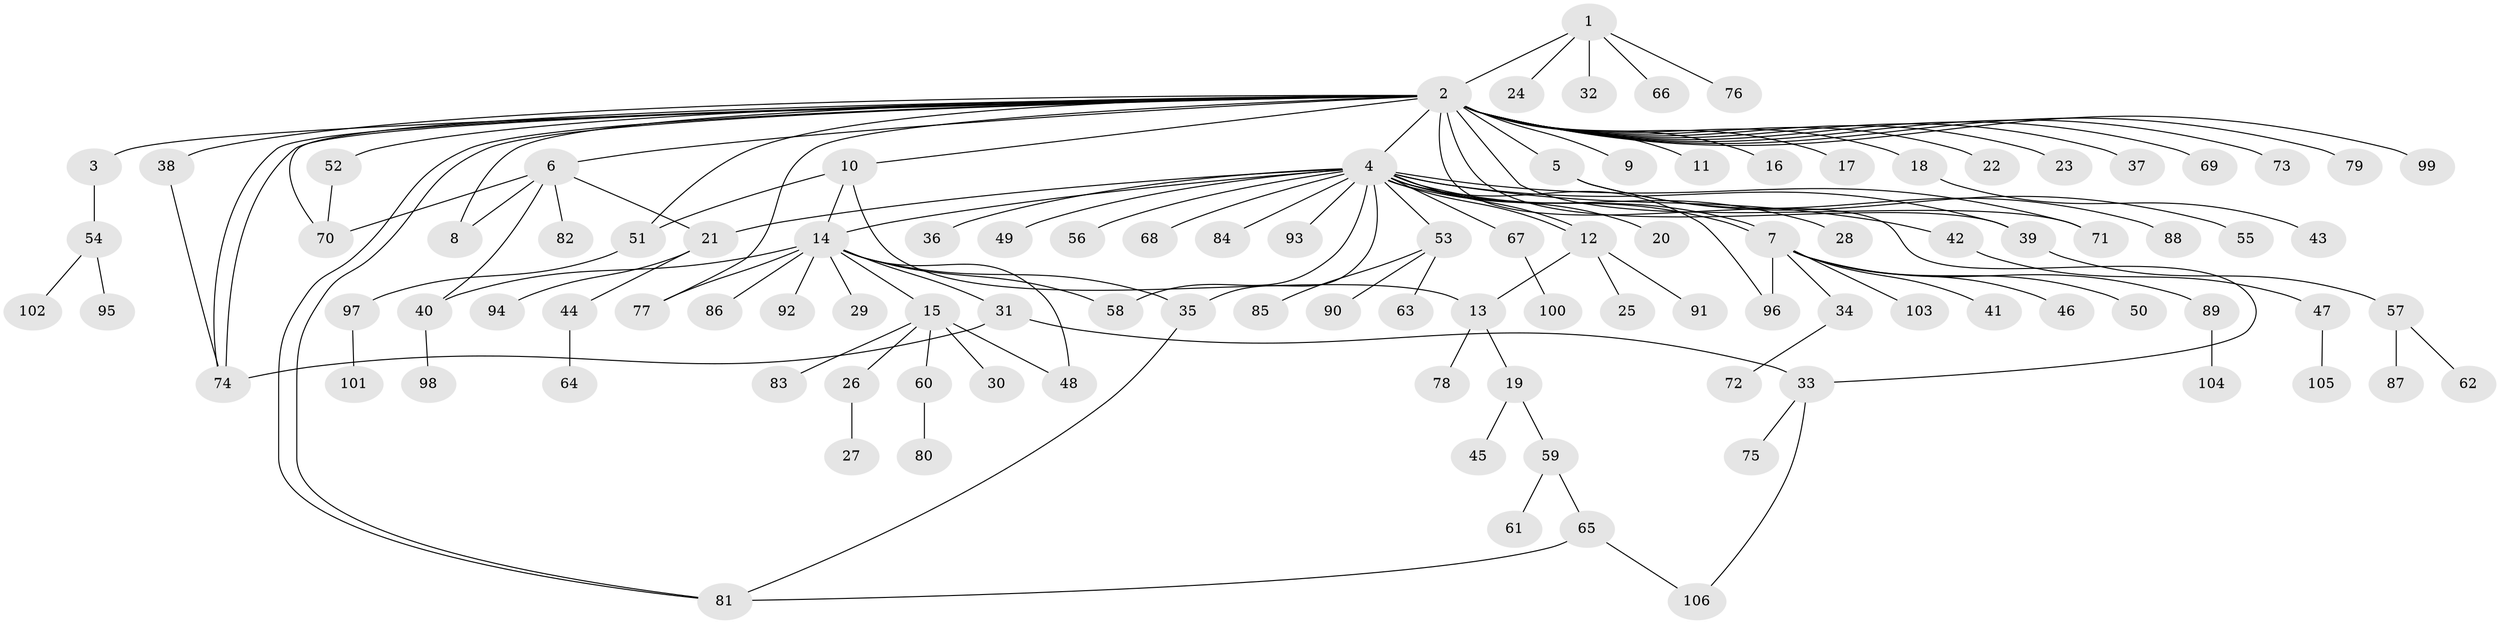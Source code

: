 // Generated by graph-tools (version 1.1) at 2025/47/03/09/25 04:47:52]
// undirected, 106 vertices, 130 edges
graph export_dot {
graph [start="1"]
  node [color=gray90,style=filled];
  1;
  2;
  3;
  4;
  5;
  6;
  7;
  8;
  9;
  10;
  11;
  12;
  13;
  14;
  15;
  16;
  17;
  18;
  19;
  20;
  21;
  22;
  23;
  24;
  25;
  26;
  27;
  28;
  29;
  30;
  31;
  32;
  33;
  34;
  35;
  36;
  37;
  38;
  39;
  40;
  41;
  42;
  43;
  44;
  45;
  46;
  47;
  48;
  49;
  50;
  51;
  52;
  53;
  54;
  55;
  56;
  57;
  58;
  59;
  60;
  61;
  62;
  63;
  64;
  65;
  66;
  67;
  68;
  69;
  70;
  71;
  72;
  73;
  74;
  75;
  76;
  77;
  78;
  79;
  80;
  81;
  82;
  83;
  84;
  85;
  86;
  87;
  88;
  89;
  90;
  91;
  92;
  93;
  94;
  95;
  96;
  97;
  98;
  99;
  100;
  101;
  102;
  103;
  104;
  105;
  106;
  1 -- 2;
  1 -- 24;
  1 -- 32;
  1 -- 66;
  1 -- 76;
  2 -- 3;
  2 -- 4;
  2 -- 5;
  2 -- 6;
  2 -- 8;
  2 -- 9;
  2 -- 10;
  2 -- 11;
  2 -- 16;
  2 -- 17;
  2 -- 18;
  2 -- 22;
  2 -- 23;
  2 -- 33;
  2 -- 37;
  2 -- 38;
  2 -- 39;
  2 -- 51;
  2 -- 52;
  2 -- 69;
  2 -- 70;
  2 -- 71;
  2 -- 73;
  2 -- 74;
  2 -- 74;
  2 -- 77;
  2 -- 79;
  2 -- 81;
  2 -- 81;
  2 -- 99;
  3 -- 54;
  4 -- 7;
  4 -- 7;
  4 -- 12;
  4 -- 12;
  4 -- 14;
  4 -- 20;
  4 -- 21;
  4 -- 28;
  4 -- 35;
  4 -- 36;
  4 -- 39;
  4 -- 42;
  4 -- 49;
  4 -- 53;
  4 -- 56;
  4 -- 58;
  4 -- 67;
  4 -- 68;
  4 -- 71;
  4 -- 84;
  4 -- 93;
  4 -- 96;
  5 -- 55;
  5 -- 88;
  6 -- 8;
  6 -- 21;
  6 -- 40;
  6 -- 70;
  6 -- 82;
  7 -- 34;
  7 -- 41;
  7 -- 46;
  7 -- 50;
  7 -- 89;
  7 -- 96;
  7 -- 103;
  10 -- 13;
  10 -- 14;
  10 -- 51;
  12 -- 13;
  12 -- 25;
  12 -- 91;
  13 -- 19;
  13 -- 78;
  14 -- 15;
  14 -- 29;
  14 -- 31;
  14 -- 35;
  14 -- 40;
  14 -- 48;
  14 -- 58;
  14 -- 77;
  14 -- 86;
  14 -- 92;
  15 -- 26;
  15 -- 30;
  15 -- 48;
  15 -- 60;
  15 -- 83;
  18 -- 43;
  19 -- 45;
  19 -- 59;
  21 -- 44;
  21 -- 94;
  26 -- 27;
  31 -- 33;
  31 -- 74;
  33 -- 75;
  33 -- 106;
  34 -- 72;
  35 -- 81;
  38 -- 74;
  39 -- 57;
  40 -- 98;
  42 -- 47;
  44 -- 64;
  47 -- 105;
  51 -- 97;
  52 -- 70;
  53 -- 63;
  53 -- 85;
  53 -- 90;
  54 -- 95;
  54 -- 102;
  57 -- 62;
  57 -- 87;
  59 -- 61;
  59 -- 65;
  60 -- 80;
  65 -- 81;
  65 -- 106;
  67 -- 100;
  89 -- 104;
  97 -- 101;
}
